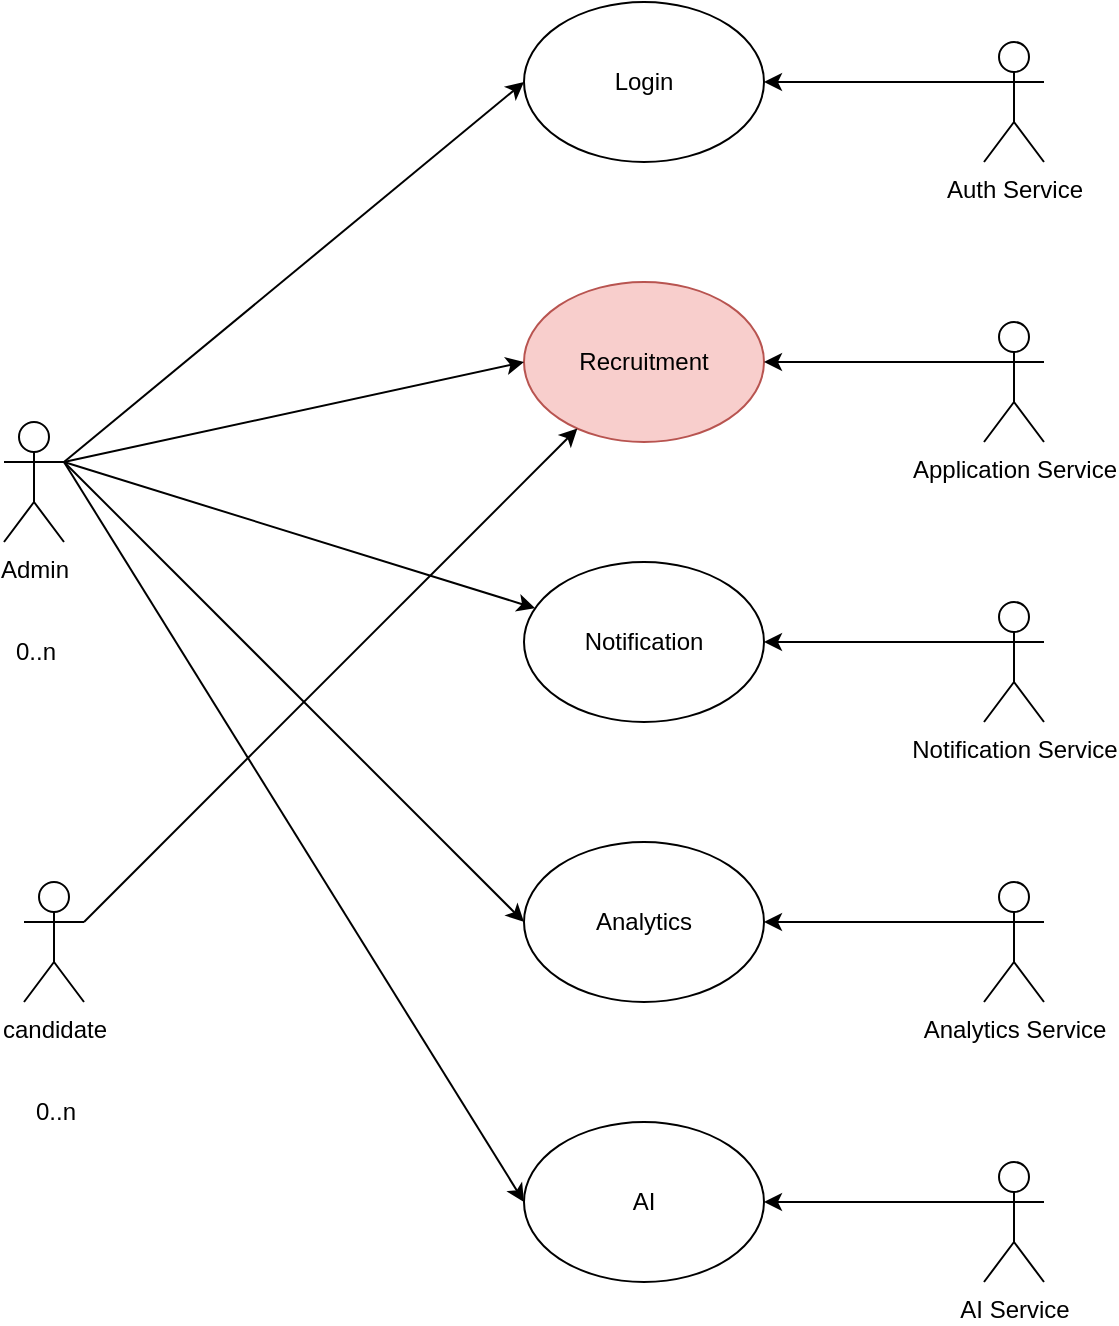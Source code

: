 <mxfile>
    <diagram id="QmosgRDR2LgcRye5QxNB" name="Use Cases">
        <mxGraphModel dx="1155" dy="797" grid="1" gridSize="10" guides="1" tooltips="1" connect="1" arrows="1" fold="1" page="1" pageScale="1" pageWidth="850" pageHeight="1100" math="0" shadow="0">
            <root>
                <mxCell id="0"/>
                <mxCell id="1" parent="0"/>
                <mxCell id="Qe1U-yOvpPULDO2mOXiQ-1" value="Recruitment" style="ellipse;whiteSpace=wrap;html=1;fillColor=#f8cecc;strokeColor=#b85450;" parent="1" vertex="1">
                    <mxGeometry x="350" y="190" width="120" height="80" as="geometry"/>
                </mxCell>
                <mxCell id="Qe1U-yOvpPULDO2mOXiQ-2" value="Login" style="ellipse;whiteSpace=wrap;html=1;" parent="1" vertex="1">
                    <mxGeometry x="350" y="50" width="120" height="80" as="geometry"/>
                </mxCell>
                <mxCell id="Qe1U-yOvpPULDO2mOXiQ-3" value="Notification" style="ellipse;whiteSpace=wrap;html=1;" parent="1" vertex="1">
                    <mxGeometry x="350" y="330" width="120" height="80" as="geometry"/>
                </mxCell>
                <mxCell id="Qe1U-yOvpPULDO2mOXiQ-4" value="AI" style="ellipse;whiteSpace=wrap;html=1;" parent="1" vertex="1">
                    <mxGeometry x="350" y="610" width="120" height="80" as="geometry"/>
                </mxCell>
                <mxCell id="Qe1U-yOvpPULDO2mOXiQ-5" value="Analytics" style="ellipse;whiteSpace=wrap;html=1;" parent="1" vertex="1">
                    <mxGeometry x="350" y="470" width="120" height="80" as="geometry"/>
                </mxCell>
                <mxCell id="Qe1U-yOvpPULDO2mOXiQ-15" style="edgeStyle=none;html=1;exitX=1;exitY=0.333;exitDx=0;exitDy=0;exitPerimeter=0;entryX=0;entryY=0.5;entryDx=0;entryDy=0;" parent="1" source="Qe1U-yOvpPULDO2mOXiQ-6" target="Qe1U-yOvpPULDO2mOXiQ-2" edge="1">
                    <mxGeometry relative="1" as="geometry"/>
                </mxCell>
                <mxCell id="Qe1U-yOvpPULDO2mOXiQ-18" style="edgeStyle=none;html=1;exitX=1;exitY=0.333;exitDx=0;exitDy=0;exitPerimeter=0;entryX=0;entryY=0.5;entryDx=0;entryDy=0;" parent="1" source="Qe1U-yOvpPULDO2mOXiQ-6" target="Qe1U-yOvpPULDO2mOXiQ-1" edge="1">
                    <mxGeometry relative="1" as="geometry"/>
                </mxCell>
                <mxCell id="Qe1U-yOvpPULDO2mOXiQ-19" style="edgeStyle=none;html=1;exitX=1;exitY=0.333;exitDx=0;exitDy=0;exitPerimeter=0;" parent="1" source="Qe1U-yOvpPULDO2mOXiQ-6" target="Qe1U-yOvpPULDO2mOXiQ-3" edge="1">
                    <mxGeometry relative="1" as="geometry"/>
                </mxCell>
                <mxCell id="Qe1U-yOvpPULDO2mOXiQ-22" style="edgeStyle=none;html=1;exitX=1;exitY=0.333;exitDx=0;exitDy=0;exitPerimeter=0;entryX=0;entryY=0.5;entryDx=0;entryDy=0;" parent="1" source="Qe1U-yOvpPULDO2mOXiQ-6" target="Qe1U-yOvpPULDO2mOXiQ-5" edge="1">
                    <mxGeometry relative="1" as="geometry"/>
                </mxCell>
                <mxCell id="Qe1U-yOvpPULDO2mOXiQ-26" style="edgeStyle=none;html=1;exitX=1;exitY=0.333;exitDx=0;exitDy=0;exitPerimeter=0;entryX=0;entryY=0.5;entryDx=0;entryDy=0;" parent="1" source="Qe1U-yOvpPULDO2mOXiQ-6" target="Qe1U-yOvpPULDO2mOXiQ-4" edge="1">
                    <mxGeometry relative="1" as="geometry"/>
                </mxCell>
                <mxCell id="Qe1U-yOvpPULDO2mOXiQ-6" value="Admin" style="shape=umlActor;verticalLabelPosition=bottom;verticalAlign=top;html=1;outlineConnect=0;" parent="1" vertex="1">
                    <mxGeometry x="90" y="260" width="30" height="60" as="geometry"/>
                </mxCell>
                <mxCell id="Qe1U-yOvpPULDO2mOXiQ-21" style="edgeStyle=none;html=1;exitX=1;exitY=0.333;exitDx=0;exitDy=0;exitPerimeter=0;" parent="1" source="Qe1U-yOvpPULDO2mOXiQ-7" target="Qe1U-yOvpPULDO2mOXiQ-1" edge="1">
                    <mxGeometry relative="1" as="geometry"/>
                </mxCell>
                <mxCell id="Qe1U-yOvpPULDO2mOXiQ-7" value="candidate" style="shape=umlActor;verticalLabelPosition=bottom;verticalAlign=top;html=1;outlineConnect=0;" parent="1" vertex="1">
                    <mxGeometry x="100" y="490" width="30" height="60" as="geometry"/>
                </mxCell>
                <mxCell id="Qe1U-yOvpPULDO2mOXiQ-25" style="edgeStyle=none;html=1;exitX=0;exitY=0.333;exitDx=0;exitDy=0;exitPerimeter=0;" parent="1" source="Qe1U-yOvpPULDO2mOXiQ-10" target="Qe1U-yOvpPULDO2mOXiQ-4" edge="1">
                    <mxGeometry relative="1" as="geometry"/>
                </mxCell>
                <mxCell id="Qe1U-yOvpPULDO2mOXiQ-10" value="AI Service" style="shape=umlActor;verticalLabelPosition=bottom;verticalAlign=top;html=1;outlineConnect=0;" parent="1" vertex="1">
                    <mxGeometry x="580" y="630" width="30" height="60" as="geometry"/>
                </mxCell>
                <mxCell id="Qe1U-yOvpPULDO2mOXiQ-17" style="edgeStyle=none;html=1;exitX=0;exitY=0.333;exitDx=0;exitDy=0;exitPerimeter=0;entryX=1;entryY=0.5;entryDx=0;entryDy=0;" parent="1" source="Qe1U-yOvpPULDO2mOXiQ-11" target="Qe1U-yOvpPULDO2mOXiQ-1" edge="1">
                    <mxGeometry relative="1" as="geometry"/>
                </mxCell>
                <mxCell id="Qe1U-yOvpPULDO2mOXiQ-11" value="Application Service" style="shape=umlActor;verticalLabelPosition=bottom;verticalAlign=top;html=1;outlineConnect=0;" parent="1" vertex="1">
                    <mxGeometry x="580" y="210" width="30" height="60" as="geometry"/>
                </mxCell>
                <mxCell id="Qe1U-yOvpPULDO2mOXiQ-16" style="edgeStyle=none;html=1;exitX=0;exitY=0.333;exitDx=0;exitDy=0;exitPerimeter=0;" parent="1" source="Qe1U-yOvpPULDO2mOXiQ-12" target="Qe1U-yOvpPULDO2mOXiQ-2" edge="1">
                    <mxGeometry relative="1" as="geometry"/>
                </mxCell>
                <mxCell id="Qe1U-yOvpPULDO2mOXiQ-12" value="Auth Service" style="shape=umlActor;verticalLabelPosition=bottom;verticalAlign=top;html=1;outlineConnect=0;" parent="1" vertex="1">
                    <mxGeometry x="580" y="70" width="30" height="60" as="geometry"/>
                </mxCell>
                <mxCell id="Qe1U-yOvpPULDO2mOXiQ-20" style="edgeStyle=none;html=1;exitX=0;exitY=0.333;exitDx=0;exitDy=0;exitPerimeter=0;entryX=1;entryY=0.5;entryDx=0;entryDy=0;" parent="1" source="Qe1U-yOvpPULDO2mOXiQ-13" target="Qe1U-yOvpPULDO2mOXiQ-3" edge="1">
                    <mxGeometry relative="1" as="geometry"/>
                </mxCell>
                <mxCell id="Qe1U-yOvpPULDO2mOXiQ-13" value="Notification Service" style="shape=umlActor;verticalLabelPosition=bottom;verticalAlign=top;html=1;outlineConnect=0;" parent="1" vertex="1">
                    <mxGeometry x="580" y="350" width="30" height="60" as="geometry"/>
                </mxCell>
                <mxCell id="Qe1U-yOvpPULDO2mOXiQ-24" style="edgeStyle=none;html=1;exitX=0;exitY=0.333;exitDx=0;exitDy=0;exitPerimeter=0;" parent="1" source="Qe1U-yOvpPULDO2mOXiQ-14" target="Qe1U-yOvpPULDO2mOXiQ-5" edge="1">
                    <mxGeometry relative="1" as="geometry"/>
                </mxCell>
                <mxCell id="Qe1U-yOvpPULDO2mOXiQ-14" value="A&lt;span style=&quot;background-color: transparent;&quot;&gt;nalytics Service&lt;/span&gt;" style="shape=umlActor;verticalLabelPosition=bottom;verticalAlign=top;html=1;outlineConnect=0;" parent="1" vertex="1">
                    <mxGeometry x="580" y="490" width="30" height="60" as="geometry"/>
                </mxCell>
                <mxCell id="jzyBd-HyLi7wHn8Ev0HC-5" value="0..n" style="text;strokeColor=none;fillColor=none;align=left;verticalAlign=middle;spacingLeft=4;spacingRight=4;overflow=hidden;points=[[0,0.5],[1,0.5]];portConstraint=eastwest;rotatable=0;whiteSpace=wrap;html=1;" parent="1" vertex="1">
                    <mxGeometry x="90" y="360" width="80" height="30" as="geometry"/>
                </mxCell>
                <mxCell id="jzyBd-HyLi7wHn8Ev0HC-6" value="0..n" style="text;strokeColor=none;fillColor=none;align=left;verticalAlign=middle;spacingLeft=4;spacingRight=4;overflow=hidden;points=[[0,0.5],[1,0.5]];portConstraint=eastwest;rotatable=0;whiteSpace=wrap;html=1;" parent="1" vertex="1">
                    <mxGeometry x="100" y="590" width="80" height="30" as="geometry"/>
                </mxCell>
            </root>
        </mxGraphModel>
    </diagram>
    <diagram id="s5NNnZgnPLFI9AhA7MTR" name="Recruietment">
        <mxGraphModel dx="2500" dy="1139" grid="1" gridSize="10" guides="1" tooltips="1" connect="1" arrows="1" fold="1" page="1" pageScale="1" pageWidth="850" pageHeight="1100" math="0" shadow="0">
            <root>
                <mxCell id="0"/>
                <mxCell id="1" parent="0"/>
                <mxCell id="c44TW1ajQ-tMi61R3Xsf-9" style="edgeStyle=none;html=1;exitX=0.5;exitY=1;exitDx=0;exitDy=0;entryX=1;entryY=0.5;entryDx=0;entryDy=0;" parent="1" source="c44TW1ajQ-tMi61R3Xsf-2" target="c44TW1ajQ-tMi61R3Xsf-4" edge="1">
                    <mxGeometry relative="1" as="geometry"/>
                </mxCell>
                <mxCell id="c44TW1ajQ-tMi61R3Xsf-10" style="edgeStyle=none;html=1;exitX=0.5;exitY=1;exitDx=0;exitDy=0;entryX=1;entryY=0;entryDx=0;entryDy=0;" parent="1" source="c44TW1ajQ-tMi61R3Xsf-2" target="c44TW1ajQ-tMi61R3Xsf-5" edge="1">
                    <mxGeometry relative="1" as="geometry"/>
                </mxCell>
                <mxCell id="c44TW1ajQ-tMi61R3Xsf-11" style="edgeStyle=none;html=1;exitX=0.5;exitY=1;exitDx=0;exitDy=0;" parent="1" source="c44TW1ajQ-tMi61R3Xsf-2" target="c44TW1ajQ-tMi61R3Xsf-6" edge="1">
                    <mxGeometry relative="1" as="geometry"/>
                </mxCell>
                <mxCell id="c44TW1ajQ-tMi61R3Xsf-12" style="edgeStyle=none;html=1;exitX=0.5;exitY=1;exitDx=0;exitDy=0;entryX=0.5;entryY=0;entryDx=0;entryDy=0;" parent="1" source="c44TW1ajQ-tMi61R3Xsf-2" target="c44TW1ajQ-tMi61R3Xsf-7" edge="1">
                    <mxGeometry relative="1" as="geometry"/>
                </mxCell>
                <mxCell id="c44TW1ajQ-tMi61R3Xsf-13" style="edgeStyle=none;html=1;exitX=0.5;exitY=1;exitDx=0;exitDy=0;" parent="1" source="c44TW1ajQ-tMi61R3Xsf-2" target="c44TW1ajQ-tMi61R3Xsf-8" edge="1">
                    <mxGeometry relative="1" as="geometry"/>
                </mxCell>
                <mxCell id="c44TW1ajQ-tMi61R3Xsf-2" value="Post A Job" style="ellipse;whiteSpace=wrap;html=1;" parent="1" vertex="1">
                    <mxGeometry x="400" y="70" width="120" height="80" as="geometry"/>
                </mxCell>
                <mxCell id="c44TW1ajQ-tMi61R3Xsf-3" value="Apply" style="ellipse;whiteSpace=wrap;html=1;" parent="1" vertex="1">
                    <mxGeometry x="370" y="480" width="120" height="80" as="geometry"/>
                </mxCell>
                <mxCell id="c44TW1ajQ-tMi61R3Xsf-4" value="Job Description" style="ellipse;whiteSpace=wrap;html=1;" parent="1" vertex="1">
                    <mxGeometry x="210" y="230" width="120" height="80" as="geometry"/>
                </mxCell>
                <mxCell id="c44TW1ajQ-tMi61R3Xsf-5" value="Candidate Form" style="ellipse;whiteSpace=wrap;html=1;" parent="1" vertex="1">
                    <mxGeometry x="220" y="330" width="120" height="80" as="geometry"/>
                </mxCell>
                <mxCell id="c44TW1ajQ-tMi61R3Xsf-6" value="Action Order" style="ellipse;whiteSpace=wrap;html=1;" parent="1" vertex="1">
                    <mxGeometry x="350" y="350" width="120" height="80" as="geometry"/>
                </mxCell>
                <mxCell id="c44TW1ajQ-tMi61R3Xsf-7" value="Team" style="ellipse;whiteSpace=wrap;html=1;" parent="1" vertex="1">
                    <mxGeometry x="490" y="340" width="120" height="80" as="geometry"/>
                </mxCell>
                <mxCell id="P4eavf4MrxW92NSNnzFh-5" style="edgeStyle=none;html=1;exitX=0.5;exitY=1;exitDx=0;exitDy=0;entryX=1;entryY=0.5;entryDx=0;entryDy=0;" parent="1" source="c44TW1ajQ-tMi61R3Xsf-8" target="P4eavf4MrxW92NSNnzFh-3" edge="1">
                    <mxGeometry relative="1" as="geometry"/>
                </mxCell>
                <mxCell id="P4eavf4MrxW92NSNnzFh-8" style="edgeStyle=none;html=1;exitX=0.5;exitY=1;exitDx=0;exitDy=0;entryX=1;entryY=0.5;entryDx=0;entryDy=0;" parent="1" source="c44TW1ajQ-tMi61R3Xsf-8" target="c44TW1ajQ-tMi61R3Xsf-3" edge="1">
                    <mxGeometry relative="1" as="geometry"/>
                </mxCell>
                <mxCell id="c44TW1ajQ-tMi61R3Xsf-8" value="Promote" style="ellipse;whiteSpace=wrap;html=1;" parent="1" vertex="1">
                    <mxGeometry x="620" y="340" width="120" height="80" as="geometry"/>
                </mxCell>
                <mxCell id="c44TW1ajQ-tMi61R3Xsf-15" style="edgeStyle=none;html=1;exitX=1;exitY=0.333;exitDx=0;exitDy=0;exitPerimeter=0;entryX=0;entryY=0.5;entryDx=0;entryDy=0;" parent="1" source="c44TW1ajQ-tMi61R3Xsf-14" target="c44TW1ajQ-tMi61R3Xsf-3" edge="1">
                    <mxGeometry relative="1" as="geometry"/>
                </mxCell>
                <mxCell id="P4eavf4MrxW92NSNnzFh-4" style="edgeStyle=none;html=1;exitX=1;exitY=0.333;exitDx=0;exitDy=0;exitPerimeter=0;entryX=0;entryY=0.5;entryDx=0;entryDy=0;" parent="1" source="c44TW1ajQ-tMi61R3Xsf-14" target="P4eavf4MrxW92NSNnzFh-3" edge="1">
                    <mxGeometry relative="1" as="geometry"/>
                </mxCell>
                <mxCell id="c44TW1ajQ-tMi61R3Xsf-14" value="Candidate" style="shape=umlActor;verticalLabelPosition=bottom;verticalAlign=top;html=1;outlineConnect=0;" parent="1" vertex="1">
                    <mxGeometry x="160" y="570" width="30" height="60" as="geometry"/>
                </mxCell>
                <mxCell id="c44TW1ajQ-tMi61R3Xsf-18" style="edgeStyle=none;html=1;exitX=1;exitY=0.333;exitDx=0;exitDy=0;exitPerimeter=0;entryX=0;entryY=1;entryDx=0;entryDy=0;" parent="1" source="c44TW1ajQ-tMi61R3Xsf-16" target="c44TW1ajQ-tMi61R3Xsf-2" edge="1">
                    <mxGeometry relative="1" as="geometry"/>
                </mxCell>
                <mxCell id="c44TW1ajQ-tMi61R3Xsf-16" value="Admin" style="shape=umlActor;verticalLabelPosition=bottom;verticalAlign=top;html=1;outlineConnect=0;" parent="1" vertex="1">
                    <mxGeometry x="60" y="220" width="30" height="60" as="geometry"/>
                </mxCell>
                <mxCell id="P4eavf4MrxW92NSNnzFh-2" style="edgeStyle=none;html=1;exitX=0;exitY=0.333;exitDx=0;exitDy=0;exitPerimeter=0;" parent="1" source="P4eavf4MrxW92NSNnzFh-1" target="c44TW1ajQ-tMi61R3Xsf-2" edge="1">
                    <mxGeometry relative="1" as="geometry"/>
                </mxCell>
                <mxCell id="P4eavf4MrxW92NSNnzFh-9" style="edgeStyle=none;html=1;exitX=0;exitY=0.333;exitDx=0;exitDy=0;exitPerimeter=0;" parent="1" source="P4eavf4MrxW92NSNnzFh-1" target="c44TW1ajQ-tMi61R3Xsf-8" edge="1">
                    <mxGeometry relative="1" as="geometry"/>
                </mxCell>
                <mxCell id="P4eavf4MrxW92NSNnzFh-1" value="Recruitment Service" style="shape=umlActor;verticalLabelPosition=bottom;verticalAlign=top;html=1;outlineConnect=0;" parent="1" vertex="1">
                    <mxGeometry x="910" y="360" width="30" height="60" as="geometry"/>
                </mxCell>
                <mxCell id="P4eavf4MrxW92NSNnzFh-3" value="View" style="ellipse;whiteSpace=wrap;html=1;" parent="1" vertex="1">
                    <mxGeometry x="370" y="590" width="120" height="80" as="geometry"/>
                </mxCell>
                <mxCell id="2SjtAKix_7DZY73n14Wi-6" style="edgeStyle=none;html=1;exitX=0.5;exitY=1;exitDx=0;exitDy=0;entryX=0;entryY=0;entryDx=0;entryDy=0;" parent="1" source="2SjtAKix_7DZY73n14Wi-1" target="2SjtAKix_7DZY73n14Wi-5" edge="1">
                    <mxGeometry relative="1" as="geometry"/>
                </mxCell>
                <mxCell id="2SjtAKix_7DZY73n14Wi-32" style="edgeStyle=none;html=1;exitX=0.5;exitY=1;exitDx=0;exitDy=0;entryX=0.5;entryY=0;entryDx=0;entryDy=0;" parent="1" source="2SjtAKix_7DZY73n14Wi-1" target="2SjtAKix_7DZY73n14Wi-31" edge="1">
                    <mxGeometry relative="1" as="geometry"/>
                </mxCell>
                <mxCell id="7jtAyGCEqnlLohM0LxB_-8" style="edgeStyle=none;html=1;exitX=0.5;exitY=1;exitDx=0;exitDy=0;entryX=0.5;entryY=0;entryDx=0;entryDy=0;" parent="1" source="2SjtAKix_7DZY73n14Wi-1" target="2SjtAKix_7DZY73n14Wi-15" edge="1">
                    <mxGeometry relative="1" as="geometry"/>
                </mxCell>
                <mxCell id="2SjtAKix_7DZY73n14Wi-1" value="Application" style="rounded=1;whiteSpace=wrap;html=1;" parent="1" vertex="1">
                    <mxGeometry x="370" y="710" width="120" height="60" as="geometry"/>
                </mxCell>
                <mxCell id="2SjtAKix_7DZY73n14Wi-8" style="edgeStyle=none;html=1;exitX=0;exitY=1;exitDx=0;exitDy=0;entryX=1;entryY=0;entryDx=0;entryDy=0;" parent="1" source="2SjtAKix_7DZY73n14Wi-2" target="2SjtAKix_7DZY73n14Wi-3" edge="1">
                    <mxGeometry relative="1" as="geometry"/>
                </mxCell>
                <mxCell id="2SjtAKix_7DZY73n14Wi-2" value="Job" style="rounded=1;whiteSpace=wrap;html=1;" parent="1" vertex="1">
                    <mxGeometry x="150" y="840" width="120" height="60" as="geometry"/>
                </mxCell>
                <mxCell id="2SjtAKix_7DZY73n14Wi-3" value="Job Description" style="rounded=1;whiteSpace=wrap;html=1;" parent="1" vertex="1">
                    <mxGeometry x="-20" y="920" width="120" height="60" as="geometry"/>
                </mxCell>
                <mxCell id="2SjtAKix_7DZY73n14Wi-4" style="edgeStyle=none;html=1;exitX=0.5;exitY=1;exitDx=0;exitDy=0;entryX=0.981;entryY=0.131;entryDx=0;entryDy=0;entryPerimeter=0;" parent="1" source="2SjtAKix_7DZY73n14Wi-1" target="2SjtAKix_7DZY73n14Wi-2" edge="1">
                    <mxGeometry relative="1" as="geometry"/>
                </mxCell>
                <mxCell id="2SjtAKix_7DZY73n14Wi-5" value="Candidates" style="rounded=1;whiteSpace=wrap;html=1;" parent="1" vertex="1">
                    <mxGeometry x="740" y="850" width="120" height="60" as="geometry"/>
                </mxCell>
                <mxCell id="2SjtAKix_7DZY73n14Wi-7" value="Company" style="rounded=1;whiteSpace=wrap;html=1;" parent="1" vertex="1">
                    <mxGeometry x="-190" y="1000" width="120" height="60" as="geometry"/>
                </mxCell>
                <mxCell id="2SjtAKix_7DZY73n14Wi-9" value="Requirements" style="rounded=1;whiteSpace=wrap;html=1;" parent="1" vertex="1">
                    <mxGeometry x="-20" y="1050" width="120" height="60" as="geometry"/>
                </mxCell>
                <mxCell id="2SjtAKix_7DZY73n14Wi-10" style="edgeStyle=none;html=1;exitX=0;exitY=1;exitDx=0;exitDy=0;entryX=0.937;entryY=0.082;entryDx=0;entryDy=0;entryPerimeter=0;" parent="1" source="2SjtAKix_7DZY73n14Wi-3" target="2SjtAKix_7DZY73n14Wi-7" edge="1">
                    <mxGeometry relative="1" as="geometry"/>
                </mxCell>
                <mxCell id="2SjtAKix_7DZY73n14Wi-12" style="edgeStyle=none;html=1;exitX=0.5;exitY=1;exitDx=0;exitDy=0;entryX=0.5;entryY=0;entryDx=0;entryDy=0;" parent="1" source="2SjtAKix_7DZY73n14Wi-3" target="2SjtAKix_7DZY73n14Wi-9" edge="1">
                    <mxGeometry relative="1" as="geometry"/>
                </mxCell>
                <mxCell id="2SjtAKix_7DZY73n14Wi-26" style="edgeStyle=none;html=1;exitX=0.5;exitY=1;exitDx=0;exitDy=0;entryX=0.5;entryY=0;entryDx=0;entryDy=0;" parent="1" source="2SjtAKix_7DZY73n14Wi-13" target="qa436-CL6R2gEDWRgbmo-1" edge="1">
                    <mxGeometry relative="1" as="geometry">
                        <mxPoint x="220" y="1090" as="targetPoint"/>
                    </mxGeometry>
                </mxCell>
                <mxCell id="2SjtAKix_7DZY73n14Wi-13" value="Job Form" style="rounded=1;whiteSpace=wrap;html=1;" parent="1" vertex="1">
                    <mxGeometry x="160" y="960" width="120" height="60" as="geometry"/>
                </mxCell>
                <mxCell id="2SjtAKix_7DZY73n14Wi-14" style="edgeStyle=none;html=1;exitX=0.5;exitY=1;exitDx=0;exitDy=0;entryX=0.413;entryY=0;entryDx=0;entryDy=0;entryPerimeter=0;" parent="1" source="2SjtAKix_7DZY73n14Wi-2" target="2SjtAKix_7DZY73n14Wi-13" edge="1">
                    <mxGeometry relative="1" as="geometry"/>
                </mxCell>
                <mxCell id="2SjtAKix_7DZY73n14Wi-30" style="edgeStyle=none;html=1;exitX=0.5;exitY=1;exitDx=0;exitDy=0;entryX=0.5;entryY=0;entryDx=0;entryDy=0;" parent="1" source="2SjtAKix_7DZY73n14Wi-15" target="2SjtAKix_7DZY73n14Wi-27" edge="1">
                    <mxGeometry relative="1" as="geometry"/>
                </mxCell>
                <mxCell id="2SjtAKix_7DZY73n14Wi-15" value="Order" style="rounded=1;whiteSpace=wrap;html=1;" parent="1" vertex="1">
                    <mxGeometry x="350" y="850" width="120" height="60" as="geometry"/>
                </mxCell>
                <mxCell id="2SjtAKix_7DZY73n14Wi-17" value="Fileds" style="rounded=1;whiteSpace=wrap;html=1;" parent="1" vertex="1">
                    <mxGeometry x="280" y="1340" width="120" height="60" as="geometry"/>
                </mxCell>
                <mxCell id="2SjtAKix_7DZY73n14Wi-19" value="Field Type" style="rounded=1;whiteSpace=wrap;html=1;" parent="1" vertex="1">
                    <mxGeometry x="60" y="1350" width="120" height="60" as="geometry"/>
                </mxCell>
                <mxCell id="qa436-CL6R2gEDWRgbmo-4" style="edgeStyle=none;html=1;exitX=0.5;exitY=0;exitDx=0;exitDy=0;entryX=0.5;entryY=1;entryDx=0;entryDy=0;" parent="1" source="2SjtAKix_7DZY73n14Wi-21" target="qa436-CL6R2gEDWRgbmo-1" edge="1">
                    <mxGeometry relative="1" as="geometry"/>
                </mxCell>
                <mxCell id="2SjtAKix_7DZY73n14Wi-21" value="Form Fields" style="rounded=1;whiteSpace=wrap;html=1;" parent="1" vertex="1">
                    <mxGeometry x="160" y="1200" width="120" height="60" as="geometry"/>
                </mxCell>
                <mxCell id="2SjtAKix_7DZY73n14Wi-27" value="Items" style="rounded=1;whiteSpace=wrap;html=1;fillColor=#fff2cc;strokeColor=#d6b656;" parent="1" vertex="1">
                    <mxGeometry x="355" y="960" width="110" height="20" as="geometry"/>
                </mxCell>
                <mxCell id="2SjtAKix_7DZY73n14Wi-31" value="Team" style="rounded=1;whiteSpace=wrap;html=1;" parent="1" vertex="1">
                    <mxGeometry x="530" y="850" width="120" height="60" as="geometry"/>
                </mxCell>
                <mxCell id="2SjtAKix_7DZY73n14Wi-35" style="edgeStyle=none;html=1;exitX=0;exitY=0.5;exitDx=0;exitDy=0;" parent="1" source="2SjtAKix_7DZY73n14Wi-33" target="2SjtAKix_7DZY73n14Wi-5" edge="1">
                    <mxGeometry relative="1" as="geometry"/>
                </mxCell>
                <mxCell id="2SjtAKix_7DZY73n14Wi-33" value="CV" style="rounded=1;whiteSpace=wrap;html=1;" parent="1" vertex="1">
                    <mxGeometry x="930" y="850" width="120" height="60" as="geometry"/>
                </mxCell>
                <mxCell id="2SjtAKix_7DZY73n14Wi-34" value="Details" style="rounded=1;whiteSpace=wrap;html=1;" parent="1" vertex="1">
                    <mxGeometry x="960" y="890" width="120" height="60" as="geometry"/>
                </mxCell>
                <mxCell id="2SjtAKix_7DZY73n14Wi-37" style="edgeStyle=none;html=1;exitX=1;exitY=0;exitDx=0;exitDy=0;entryX=0.5;entryY=1;entryDx=0;entryDy=0;" parent="1" source="2SjtAKix_7DZY73n14Wi-36" target="2SjtAKix_7DZY73n14Wi-5" edge="1">
                    <mxGeometry relative="1" as="geometry"/>
                </mxCell>
                <mxCell id="2SjtAKix_7DZY73n14Wi-38" style="edgeStyle=none;html=1;exitX=0.5;exitY=0;exitDx=0;exitDy=0;entryX=0.5;entryY=1;entryDx=0;entryDy=0;" parent="1" source="2SjtAKix_7DZY73n14Wi-36" target="2SjtAKix_7DZY73n14Wi-31" edge="1">
                    <mxGeometry relative="1" as="geometry"/>
                </mxCell>
                <mxCell id="2SjtAKix_7DZY73n14Wi-39" style="edgeStyle=none;html=1;exitX=0;exitY=0;exitDx=0;exitDy=0;entryX=0.918;entryY=1.041;entryDx=0;entryDy=0;entryPerimeter=0;" parent="1" source="2SjtAKix_7DZY73n14Wi-36" target="2SjtAKix_7DZY73n14Wi-27" edge="1">
                    <mxGeometry relative="1" as="geometry"/>
                </mxCell>
                <mxCell id="2SjtAKix_7DZY73n14Wi-36" value="Notifications" style="rounded=1;whiteSpace=wrap;html=1;" parent="1" vertex="1">
                    <mxGeometry x="620" y="1050" width="120" height="60" as="geometry"/>
                </mxCell>
                <mxCell id="7jtAyGCEqnlLohM0LxB_-1" value="Configure Job" style="rounded=1;whiteSpace=wrap;html=1;" parent="1" vertex="1">
                    <mxGeometry x="-180" y="840" width="120" height="60" as="geometry"/>
                </mxCell>
                <mxCell id="7jtAyGCEqnlLohM0LxB_-2" style="edgeStyle=none;html=1;exitX=1;exitY=1;exitDx=0;exitDy=0;entryX=0.069;entryY=0.003;entryDx=0;entryDy=0;entryPerimeter=0;" parent="1" source="7jtAyGCEqnlLohM0LxB_-1" target="2SjtAKix_7DZY73n14Wi-3" edge="1">
                    <mxGeometry relative="1" as="geometry"/>
                </mxCell>
                <mxCell id="qa436-CL6R2gEDWRgbmo-1" value="Items" style="rounded=1;whiteSpace=wrap;html=1;fillColor=#fff2cc;strokeColor=#d6b656;" parent="1" vertex="1">
                    <mxGeometry x="165" y="1110" width="110" height="30" as="geometry"/>
                </mxCell>
                <mxCell id="qa436-CL6R2gEDWRgbmo-2" style="edgeStyle=none;html=1;exitX=1;exitY=0;exitDx=0;exitDy=0;entryX=0.375;entryY=1.043;entryDx=0;entryDy=0;entryPerimeter=0;" parent="1" source="2SjtAKix_7DZY73n14Wi-19" target="2SjtAKix_7DZY73n14Wi-21" edge="1">
                    <mxGeometry relative="1" as="geometry"/>
                </mxCell>
                <mxCell id="qa436-CL6R2gEDWRgbmo-3" style="edgeStyle=none;html=1;exitX=0;exitY=0;exitDx=0;exitDy=0;entryX=0.64;entryY=0.984;entryDx=0;entryDy=0;entryPerimeter=0;" parent="1" source="2SjtAKix_7DZY73n14Wi-17" target="2SjtAKix_7DZY73n14Wi-21" edge="1">
                    <mxGeometry relative="1" as="geometry"/>
                </mxCell>
                <mxCell id="DxtupkNg0LyVyFO9vJSQ-1" value="Application" style="rounded=1;whiteSpace=wrap;html=1;" vertex="1" parent="1">
                    <mxGeometry x="355" y="1650" width="120" height="60" as="geometry"/>
                </mxCell>
                <mxCell id="DxtupkNg0LyVyFO9vJSQ-2" value="Job" style="rounded=1;whiteSpace=wrap;html=1;" vertex="1" parent="1">
                    <mxGeometry x="670" y="1650" width="120" height="60" as="geometry"/>
                </mxCell>
                <mxCell id="DxtupkNg0LyVyFO9vJSQ-4" style="html=1;exitX=0;exitY=0.5;exitDx=0;exitDy=0;endArrow=none;endFill=0;" edge="1" parent="1" source="DxtupkNg0LyVyFO9vJSQ-3" target="DxtupkNg0LyVyFO9vJSQ-1">
                    <mxGeometry relative="1" as="geometry"/>
                </mxCell>
                <mxCell id="DxtupkNg0LyVyFO9vJSQ-5" style="edgeStyle=none;html=1;exitX=1;exitY=0.5;exitDx=0;exitDy=0;entryX=0;entryY=0.5;entryDx=0;entryDy=0;endArrow=none;endFill=0;" edge="1" parent="1" source="DxtupkNg0LyVyFO9vJSQ-3" target="DxtupkNg0LyVyFO9vJSQ-2">
                    <mxGeometry relative="1" as="geometry"/>
                </mxCell>
                <mxCell id="DxtupkNg0LyVyFO9vJSQ-3" value="has" style="shape=rhombus;perimeter=rhombusPerimeter;whiteSpace=wrap;html=1;align=center;" vertex="1" parent="1">
                    <mxGeometry x="520" y="1650" width="120" height="60" as="geometry"/>
                </mxCell>
                <mxCell id="DxtupkNg0LyVyFO9vJSQ-31" style="edgeStyle=none;html=1;exitX=0.5;exitY=1;exitDx=0;exitDy=0;" edge="1" parent="1" source="DxtupkNg0LyVyFO9vJSQ-6" target="DxtupkNg0LyVyFO9vJSQ-30">
                    <mxGeometry relative="1" as="geometry"/>
                </mxCell>
                <mxCell id="DxtupkNg0LyVyFO9vJSQ-6" value="Candidates" style="rounded=1;whiteSpace=wrap;html=1;" vertex="1" parent="1">
                    <mxGeometry x="60" y="1650" width="120" height="60" as="geometry"/>
                </mxCell>
                <mxCell id="DxtupkNg0LyVyFO9vJSQ-8" style="edgeStyle=none;html=1;exitX=1;exitY=0.5;exitDx=0;exitDy=0;endArrow=none;endFill=0;" edge="1" parent="1" source="DxtupkNg0LyVyFO9vJSQ-7" target="DxtupkNg0LyVyFO9vJSQ-1">
                    <mxGeometry relative="1" as="geometry"/>
                </mxCell>
                <mxCell id="DxtupkNg0LyVyFO9vJSQ-9" style="edgeStyle=none;html=1;exitX=0;exitY=0.5;exitDx=0;exitDy=0;endArrow=none;endFill=0;" edge="1" parent="1" source="DxtupkNg0LyVyFO9vJSQ-7" target="DxtupkNg0LyVyFO9vJSQ-6">
                    <mxGeometry relative="1" as="geometry"/>
                </mxCell>
                <mxCell id="DxtupkNg0LyVyFO9vJSQ-7" value="apply for" style="shape=rhombus;perimeter=rhombusPerimeter;whiteSpace=wrap;html=1;align=center;" vertex="1" parent="1">
                    <mxGeometry x="210" y="1650" width="120" height="60" as="geometry"/>
                </mxCell>
                <mxCell id="DxtupkNg0LyVyFO9vJSQ-10" value="Companies" style="rounded=1;whiteSpace=wrap;html=1;" vertex="1" parent="1">
                    <mxGeometry x="970" y="1650" width="120" height="60" as="geometry"/>
                </mxCell>
                <mxCell id="DxtupkNg0LyVyFO9vJSQ-11" style="edgeStyle=none;html=1;exitX=1;exitY=0.5;exitDx=0;exitDy=0;entryX=0;entryY=0.5;entryDx=0;entryDy=0;endArrow=none;endFill=0;" edge="1" source="DxtupkNg0LyVyFO9vJSQ-12" target="DxtupkNg0LyVyFO9vJSQ-10" parent="1">
                    <mxGeometry relative="1" as="geometry"/>
                </mxCell>
                <mxCell id="DxtupkNg0LyVyFO9vJSQ-13" style="edgeStyle=none;html=1;exitX=0;exitY=0.5;exitDx=0;exitDy=0;entryX=1;entryY=0.5;entryDx=0;entryDy=0;" edge="1" parent="1" source="DxtupkNg0LyVyFO9vJSQ-12" target="DxtupkNg0LyVyFO9vJSQ-2">
                    <mxGeometry relative="1" as="geometry"/>
                </mxCell>
                <mxCell id="DxtupkNg0LyVyFO9vJSQ-12" value="has" style="shape=rhombus;perimeter=rhombusPerimeter;whiteSpace=wrap;html=1;align=center;" vertex="1" parent="1">
                    <mxGeometry x="830" y="1650" width="120" height="60" as="geometry"/>
                </mxCell>
                <mxCell id="DxtupkNg0LyVyFO9vJSQ-28" style="edgeStyle=none;html=1;exitX=1;exitY=0.5;exitDx=0;exitDy=0;entryX=0;entryY=0.5;entryDx=0;entryDy=0;" edge="1" parent="1" source="DxtupkNg0LyVyFO9vJSQ-14" target="DxtupkNg0LyVyFO9vJSQ-27">
                    <mxGeometry relative="1" as="geometry"/>
                </mxCell>
                <mxCell id="DxtupkNg0LyVyFO9vJSQ-14" value="Job Description" style="rounded=1;whiteSpace=wrap;html=1;" vertex="1" parent="1">
                    <mxGeometry x="970" y="1570" width="120" height="60" as="geometry"/>
                </mxCell>
                <mxCell id="DxtupkNg0LyVyFO9vJSQ-15" style="edgeStyle=none;html=1;exitX=1;exitY=0.5;exitDx=0;exitDy=0;entryX=0;entryY=0.5;entryDx=0;entryDy=0;endArrow=none;endFill=0;" edge="1" source="DxtupkNg0LyVyFO9vJSQ-16" target="DxtupkNg0LyVyFO9vJSQ-14" parent="1">
                    <mxGeometry relative="1" as="geometry"/>
                </mxCell>
                <mxCell id="DxtupkNg0LyVyFO9vJSQ-16" value="has" style="shape=rhombus;perimeter=rhombusPerimeter;whiteSpace=wrap;html=1;align=center;" vertex="1" parent="1">
                    <mxGeometry x="830" y="1570" width="120" height="60" as="geometry"/>
                </mxCell>
                <mxCell id="DxtupkNg0LyVyFO9vJSQ-17" style="edgeStyle=none;html=1;exitX=0;exitY=0.5;exitDx=0;exitDy=0;entryX=0.992;entryY=0.15;entryDx=0;entryDy=0;entryPerimeter=0;" edge="1" parent="1" source="DxtupkNg0LyVyFO9vJSQ-16" target="DxtupkNg0LyVyFO9vJSQ-2">
                    <mxGeometry relative="1" as="geometry"/>
                </mxCell>
                <mxCell id="DxtupkNg0LyVyFO9vJSQ-18" value="Order" style="rounded=1;whiteSpace=wrap;html=1;" vertex="1" parent="1">
                    <mxGeometry x="980" y="1740" width="120" height="60" as="geometry"/>
                </mxCell>
                <mxCell id="DxtupkNg0LyVyFO9vJSQ-19" style="edgeStyle=none;html=1;exitX=1;exitY=0.5;exitDx=0;exitDy=0;entryX=0;entryY=0.5;entryDx=0;entryDy=0;endArrow=none;endFill=0;" edge="1" source="DxtupkNg0LyVyFO9vJSQ-20" target="DxtupkNg0LyVyFO9vJSQ-18" parent="1">
                    <mxGeometry relative="1" as="geometry"/>
                </mxCell>
                <mxCell id="DxtupkNg0LyVyFO9vJSQ-21" style="edgeStyle=none;html=1;exitX=0;exitY=0.5;exitDx=0;exitDy=0;entryX=1;entryY=1;entryDx=0;entryDy=0;" edge="1" parent="1" source="DxtupkNg0LyVyFO9vJSQ-20" target="DxtupkNg0LyVyFO9vJSQ-2">
                    <mxGeometry relative="1" as="geometry"/>
                </mxCell>
                <mxCell id="DxtupkNg0LyVyFO9vJSQ-20" value="has" style="shape=rhombus;perimeter=rhombusPerimeter;whiteSpace=wrap;html=1;align=center;" vertex="1" parent="1">
                    <mxGeometry x="830" y="1740" width="120" height="60" as="geometry"/>
                </mxCell>
                <mxCell id="DxtupkNg0LyVyFO9vJSQ-25" value="Requirements" style="rounded=1;whiteSpace=wrap;html=1;" vertex="1" parent="1">
                    <mxGeometry x="1340" y="1570" width="120" height="60" as="geometry"/>
                </mxCell>
                <mxCell id="DxtupkNg0LyVyFO9vJSQ-26" style="edgeStyle=none;html=1;exitX=1;exitY=0.5;exitDx=0;exitDy=0;entryX=0;entryY=0.5;entryDx=0;entryDy=0;endArrow=none;endFill=0;" edge="1" source="DxtupkNg0LyVyFO9vJSQ-27" target="DxtupkNg0LyVyFO9vJSQ-25" parent="1">
                    <mxGeometry relative="1" as="geometry"/>
                </mxCell>
                <mxCell id="DxtupkNg0LyVyFO9vJSQ-27" value="has" style="shape=rhombus;perimeter=rhombusPerimeter;whiteSpace=wrap;html=1;align=center;" vertex="1" parent="1">
                    <mxGeometry x="1160" y="1570" width="120" height="60" as="geometry"/>
                </mxCell>
                <mxCell id="DxtupkNg0LyVyFO9vJSQ-29" value="CV" style="rounded=1;whiteSpace=wrap;html=1;" vertex="1" parent="1">
                    <mxGeometry x="60" y="1850" width="120" height="60" as="geometry"/>
                </mxCell>
                <mxCell id="DxtupkNg0LyVyFO9vJSQ-32" style="edgeStyle=none;html=1;exitX=0.5;exitY=1;exitDx=0;exitDy=0;" edge="1" parent="1" source="DxtupkNg0LyVyFO9vJSQ-30" target="DxtupkNg0LyVyFO9vJSQ-29">
                    <mxGeometry relative="1" as="geometry"/>
                </mxCell>
                <mxCell id="DxtupkNg0LyVyFO9vJSQ-30" value="has" style="shape=rhombus;perimeter=rhombusPerimeter;whiteSpace=wrap;html=1;align=center;" vertex="1" parent="1">
                    <mxGeometry x="60" y="1750" width="120" height="60" as="geometry"/>
                </mxCell>
                <mxCell id="DxtupkNg0LyVyFO9vJSQ-43" style="edgeStyle=none;html=1;exitX=0.5;exitY=1;exitDx=0;exitDy=0;entryX=0.5;entryY=0;entryDx=0;entryDy=0;" edge="1" parent="1" source="DxtupkNg0LyVyFO9vJSQ-33" target="DxtupkNg0LyVyFO9vJSQ-42">
                    <mxGeometry relative="1" as="geometry"/>
                </mxCell>
                <mxCell id="DxtupkNg0LyVyFO9vJSQ-33" value="Form" style="rounded=1;whiteSpace=wrap;html=1;" vertex="1" parent="1">
                    <mxGeometry x="670" y="1822" width="120" height="60" as="geometry"/>
                </mxCell>
                <mxCell id="DxtupkNg0LyVyFO9vJSQ-34" style="edgeStyle=none;html=1;exitX=0.5;exitY=1;exitDx=0;exitDy=0;entryX=0.5;entryY=0;entryDx=0;entryDy=0;endArrow=none;endFill=0;" edge="1" source="DxtupkNg0LyVyFO9vJSQ-35" target="DxtupkNg0LyVyFO9vJSQ-33" parent="1">
                    <mxGeometry relative="1" as="geometry"/>
                </mxCell>
                <mxCell id="DxtupkNg0LyVyFO9vJSQ-36" style="edgeStyle=none;html=1;exitX=0.5;exitY=0;exitDx=0;exitDy=0;" edge="1" parent="1" source="DxtupkNg0LyVyFO9vJSQ-35" target="DxtupkNg0LyVyFO9vJSQ-2">
                    <mxGeometry relative="1" as="geometry"/>
                </mxCell>
                <mxCell id="DxtupkNg0LyVyFO9vJSQ-35" value="has" style="shape=rhombus;perimeter=rhombusPerimeter;whiteSpace=wrap;html=1;align=center;" vertex="1" parent="1">
                    <mxGeometry x="670" y="1740" width="120" height="60" as="geometry"/>
                </mxCell>
                <mxCell id="DxtupkNg0LyVyFO9vJSQ-37" value="Notifications" style="rounded=1;whiteSpace=wrap;html=1;" vertex="1" parent="1">
                    <mxGeometry x="1370" y="1740" width="120" height="60" as="geometry"/>
                </mxCell>
                <mxCell id="DxtupkNg0LyVyFO9vJSQ-39" value="Field Type" style="rounded=1;whiteSpace=wrap;html=1;" vertex="1" parent="1">
                    <mxGeometry x="670" y="2222" width="120" height="60" as="geometry"/>
                </mxCell>
                <mxCell id="DxtupkNg0LyVyFO9vJSQ-47" style="edgeStyle=none;html=1;exitX=0.5;exitY=1;exitDx=0;exitDy=0;" edge="1" parent="1" source="DxtupkNg0LyVyFO9vJSQ-40" target="DxtupkNg0LyVyFO9vJSQ-46">
                    <mxGeometry relative="1" as="geometry"/>
                </mxCell>
                <mxCell id="DxtupkNg0LyVyFO9vJSQ-40" value="Field" style="rounded=1;whiteSpace=wrap;html=1;" vertex="1" parent="1">
                    <mxGeometry x="670" y="2034" width="120" height="60" as="geometry"/>
                </mxCell>
                <mxCell id="DxtupkNg0LyVyFO9vJSQ-44" style="edgeStyle=none;html=1;exitX=0.5;exitY=1;exitDx=0;exitDy=0;entryX=0.5;entryY=0;entryDx=0;entryDy=0;" edge="1" parent="1" target="DxtupkNg0LyVyFO9vJSQ-40">
                    <mxGeometry relative="1" as="geometry">
                        <mxPoint x="730" y="1971" as="sourcePoint"/>
                    </mxGeometry>
                </mxCell>
                <mxCell id="DxtupkNg0LyVyFO9vJSQ-42" value="has" style="shape=rhombus;perimeter=rhombusPerimeter;whiteSpace=wrap;html=1;align=center;" vertex="1" parent="1">
                    <mxGeometry x="670" y="1922" width="120" height="60" as="geometry"/>
                </mxCell>
                <mxCell id="DxtupkNg0LyVyFO9vJSQ-48" style="edgeStyle=none;html=1;exitX=0.5;exitY=1;exitDx=0;exitDy=0;" edge="1" parent="1" source="DxtupkNg0LyVyFO9vJSQ-46" target="DxtupkNg0LyVyFO9vJSQ-39">
                    <mxGeometry relative="1" as="geometry"/>
                </mxCell>
                <mxCell id="DxtupkNg0LyVyFO9vJSQ-46" value="has" style="shape=rhombus;perimeter=rhombusPerimeter;whiteSpace=wrap;html=1;align=center;" vertex="1" parent="1">
                    <mxGeometry x="670" y="2132" width="120" height="60" as="geometry"/>
                </mxCell>
                <mxCell id="DxtupkNg0LyVyFO9vJSQ-51" value="Workflow" style="rounded=1;whiteSpace=wrap;html=1;" vertex="1" parent="1">
                    <mxGeometry x="1360" y="1977" width="120" height="60" as="geometry"/>
                </mxCell>
                <mxCell id="DxtupkNg0LyVyFO9vJSQ-52" value="Application" style="rounded=1;whiteSpace=wrap;html=1;" vertex="1" parent="1">
                    <mxGeometry x="355" y="1880" width="120" height="60" as="geometry"/>
                </mxCell>
                <mxCell id="DxtupkNg0LyVyFO9vJSQ-54" style="edgeStyle=none;html=1;exitX=0.5;exitY=0;exitDx=0;exitDy=0;entryX=1;entryY=0.5;entryDx=0;entryDy=0;" edge="1" parent="1" source="DxtupkNg0LyVyFO9vJSQ-53" target="DxtupkNg0LyVyFO9vJSQ-18">
                    <mxGeometry relative="1" as="geometry"/>
                </mxCell>
                <mxCell id="DxtupkNg0LyVyFO9vJSQ-55" style="edgeStyle=none;html=1;exitX=0.5;exitY=1;exitDx=0;exitDy=0;" edge="1" parent="1" source="DxtupkNg0LyVyFO9vJSQ-53" target="DxtupkNg0LyVyFO9vJSQ-51">
                    <mxGeometry relative="1" as="geometry"/>
                </mxCell>
                <mxCell id="DxtupkNg0LyVyFO9vJSQ-53" value="has" style="shape=rhombus;perimeter=rhombusPerimeter;whiteSpace=wrap;html=1;align=center;" vertex="1" parent="1">
                    <mxGeometry x="1215" y="1857" width="120" height="60" as="geometry"/>
                </mxCell>
            </root>
        </mxGraphModel>
    </diagram>
    <diagram id="zR-pArUtok41MXdQ3gLI" name="Front end">
        <mxGraphModel dx="1177" dy="797" grid="1" gridSize="10" guides="1" tooltips="1" connect="1" arrows="1" fold="1" page="1" pageScale="1" pageWidth="850" pageHeight="1100" math="0" shadow="0">
            <root>
                <mxCell id="0"/>
                <mxCell id="1" parent="0"/>
                <mxCell id="_gC_zOsvwQQS31igSf-x-1" value="Profile and Settings" style="rounded=1;whiteSpace=wrap;html=1;" parent="1" vertex="1">
                    <mxGeometry x="360" y="180" width="120" height="60" as="geometry"/>
                </mxCell>
                <mxCell id="_gC_zOsvwQQS31igSf-x-2" value="Recruietment" style="rounded=1;whiteSpace=wrap;html=1;" parent="1" vertex="1">
                    <mxGeometry x="360" y="300" width="120" height="60" as="geometry"/>
                </mxCell>
                <mxCell id="_gC_zOsvwQQS31igSf-x-3" value="Apply" style="rounded=1;whiteSpace=wrap;html=1;" parent="1" vertex="1">
                    <mxGeometry x="360" y="430" width="120" height="60" as="geometry"/>
                </mxCell>
                <mxCell id="_gC_zOsvwQQS31igSf-x-4" value="Post" style="rounded=1;whiteSpace=wrap;html=1;" parent="1" vertex="1">
                    <mxGeometry x="360" y="560" width="120" height="60" as="geometry"/>
                </mxCell>
                <mxCell id="_gC_zOsvwQQS31igSf-x-5" value="Dashbo&lt;span style=&quot;background-color: transparent;&quot;&gt;ard&lt;/span&gt;" style="rounded=1;whiteSpace=wrap;html=1;" parent="1" vertex="1">
                    <mxGeometry x="360" y="80" width="120" height="60" as="geometry"/>
                </mxCell>
            </root>
        </mxGraphModel>
    </diagram>
    <diagram id="7OMX2BLXeM8r2H0rM-J8" name="Page-4">
        <mxGraphModel dx="1177" dy="797" grid="1" gridSize="10" guides="1" tooltips="1" connect="1" arrows="1" fold="1" page="1" pageScale="1" pageWidth="850" pageHeight="1100" math="0" shadow="0">
            <root>
                <mxCell id="0"/>
                <mxCell id="1" parent="0"/>
            </root>
        </mxGraphModel>
    </diagram>
</mxfile>